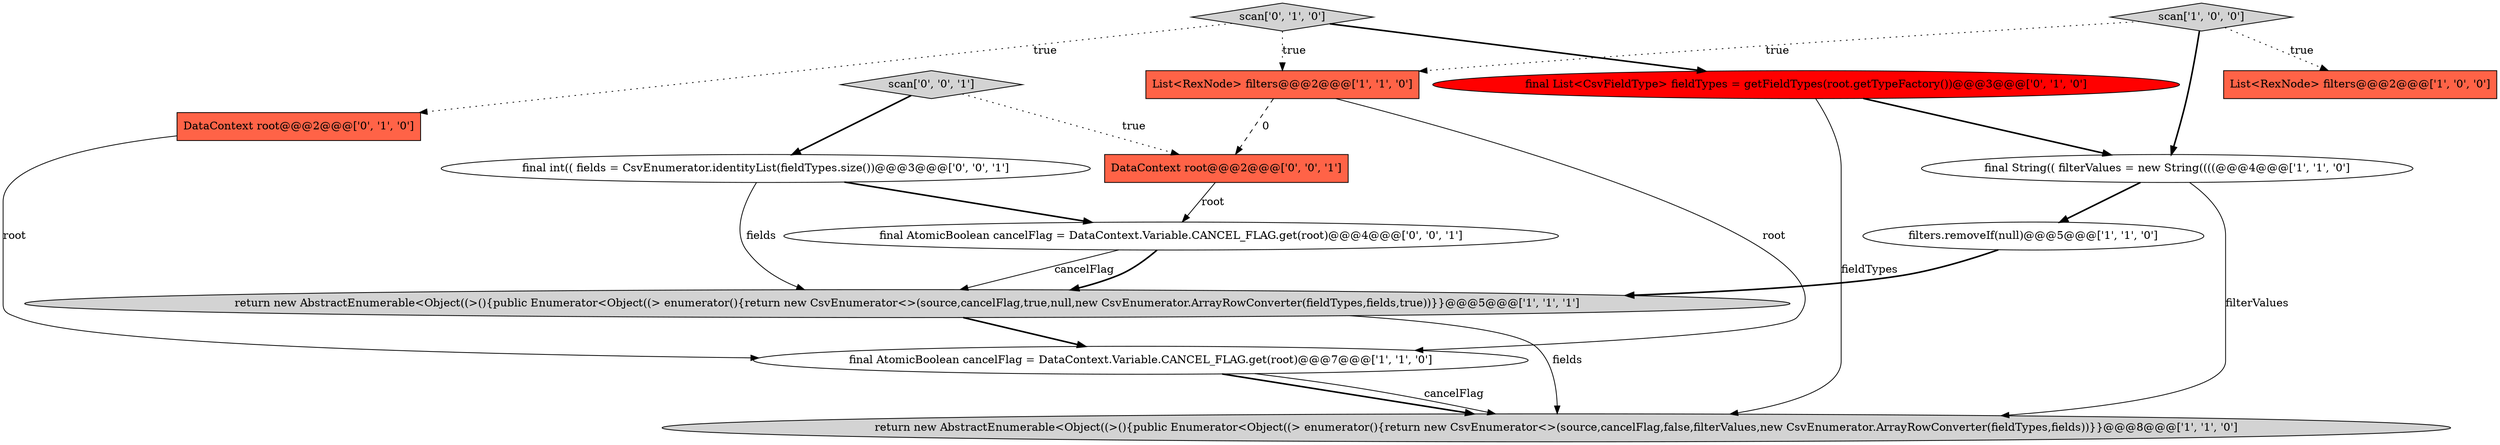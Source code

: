 digraph {
9 [style = filled, label = "scan['0', '1', '0']", fillcolor = lightgray, shape = diamond image = "AAA0AAABBB2BBB"];
3 [style = filled, label = "final AtomicBoolean cancelFlag = DataContext.Variable.CANCEL_FLAG.get(root)@@@7@@@['1', '1', '0']", fillcolor = white, shape = ellipse image = "AAA0AAABBB1BBB"];
8 [style = filled, label = "final List<CsvFieldType> fieldTypes = getFieldTypes(root.getTypeFactory())@@@3@@@['0', '1', '0']", fillcolor = red, shape = ellipse image = "AAA1AAABBB2BBB"];
11 [style = filled, label = "final AtomicBoolean cancelFlag = DataContext.Variable.CANCEL_FLAG.get(root)@@@4@@@['0', '0', '1']", fillcolor = white, shape = ellipse image = "AAA0AAABBB3BBB"];
2 [style = filled, label = "return new AbstractEnumerable<Object((>(){public Enumerator<Object((> enumerator(){return new CsvEnumerator<>(source,cancelFlag,false,filterValues,new CsvEnumerator.ArrayRowConverter(fieldTypes,fields))}}@@@8@@@['1', '1', '0']", fillcolor = lightgray, shape = ellipse image = "AAA0AAABBB1BBB"];
5 [style = filled, label = "return new AbstractEnumerable<Object((>(){public Enumerator<Object((> enumerator(){return new CsvEnumerator<>(source,cancelFlag,true,null,new CsvEnumerator.ArrayRowConverter(fieldTypes,fields,true))}}@@@5@@@['1', '1', '1']", fillcolor = lightgray, shape = ellipse image = "AAA0AAABBB1BBB"];
7 [style = filled, label = "List<RexNode> filters@@@2@@@['1', '1', '0']", fillcolor = tomato, shape = box image = "AAA0AAABBB1BBB"];
12 [style = filled, label = "scan['0', '0', '1']", fillcolor = lightgray, shape = diamond image = "AAA0AAABBB3BBB"];
4 [style = filled, label = "List<RexNode> filters@@@2@@@['1', '0', '0']", fillcolor = tomato, shape = box image = "AAA0AAABBB1BBB"];
13 [style = filled, label = "DataContext root@@@2@@@['0', '0', '1']", fillcolor = tomato, shape = box image = "AAA0AAABBB3BBB"];
10 [style = filled, label = "DataContext root@@@2@@@['0', '1', '0']", fillcolor = tomato, shape = box image = "AAA0AAABBB2BBB"];
1 [style = filled, label = "final String(( filterValues = new String((((@@@4@@@['1', '1', '0']", fillcolor = white, shape = ellipse image = "AAA0AAABBB1BBB"];
6 [style = filled, label = "filters.removeIf(null)@@@5@@@['1', '1', '0']", fillcolor = white, shape = ellipse image = "AAA0AAABBB1BBB"];
14 [style = filled, label = "final int(( fields = CsvEnumerator.identityList(fieldTypes.size())@@@3@@@['0', '0', '1']", fillcolor = white, shape = ellipse image = "AAA0AAABBB3BBB"];
0 [style = filled, label = "scan['1', '0', '0']", fillcolor = lightgray, shape = diamond image = "AAA0AAABBB1BBB"];
11->5 [style = solid, label="cancelFlag"];
5->3 [style = bold, label=""];
0->4 [style = dotted, label="true"];
13->11 [style = solid, label="root"];
9->8 [style = bold, label=""];
7->3 [style = solid, label="root"];
8->1 [style = bold, label=""];
10->3 [style = solid, label="root"];
6->5 [style = bold, label=""];
11->5 [style = bold, label=""];
12->13 [style = dotted, label="true"];
1->6 [style = bold, label=""];
3->2 [style = bold, label=""];
1->2 [style = solid, label="filterValues"];
0->1 [style = bold, label=""];
12->14 [style = bold, label=""];
7->13 [style = dashed, label="0"];
3->2 [style = solid, label="cancelFlag"];
9->7 [style = dotted, label="true"];
8->2 [style = solid, label="fieldTypes"];
9->10 [style = dotted, label="true"];
14->11 [style = bold, label=""];
5->2 [style = solid, label="fields"];
14->5 [style = solid, label="fields"];
0->7 [style = dotted, label="true"];
}
